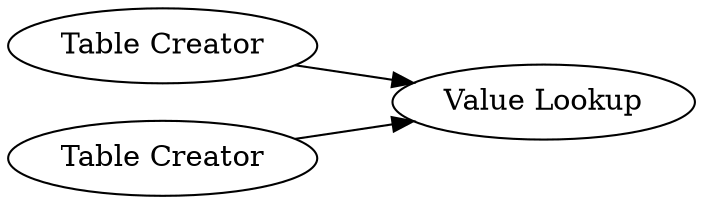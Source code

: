 digraph {
	44 -> 42
	43 -> 42
	44 [label="Table Creator"]
	42 [label="Value Lookup"]
	43 [label="Table Creator"]
	rankdir=LR
}
